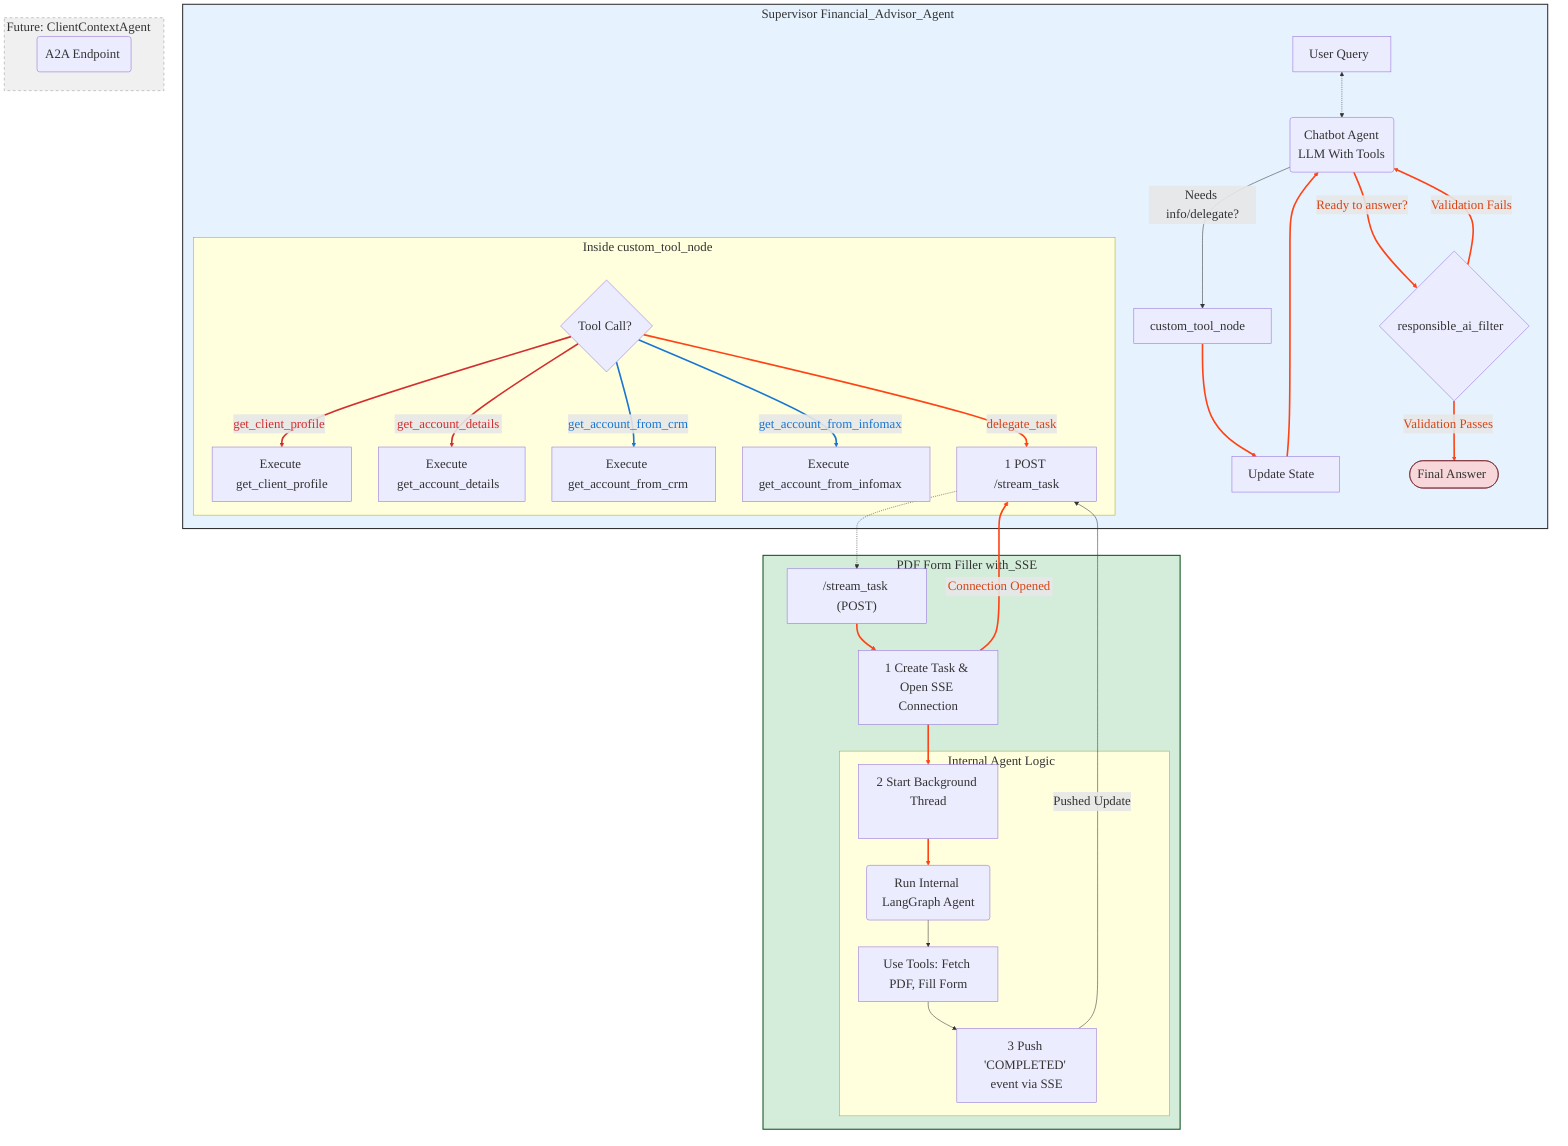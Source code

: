 %%{init: {"themeVariables": {
  "fontSize": "24px",
  "fontFamily": "Arial, sans-serif"
}}}%%
graph TD
    subgraph FinancialAdvisorAgent [Supervisor Financial_Advisor_Agent]
        direction LR
        A[User Query] <-.-> B(Chatbot Agent<BR/> LLM With Tools);
        B -- "Needs info/delegate?" --> C[custom_tool_node];
        
        subgraph A2A_Client_Logic [Inside custom_tool_node]
            direction TB
            C1{Tool Call?}
            C1 -- "get_client_profile" --> C2[Execute get_client_profile];
            C1 -- "get_account_details" --> C2-1[Execute get_account_details];
            C1 -- "get_account_from_crm" --> C2-2[Execute get_account_from_crm];
            C1 -- "get_account_from_infomax" --> C2-3[Execute get_account_from_infomax];
            C1 -- "delegate_task" --> C3[1 POST /stream_task];
        end

        C --> D[Update State];
        D --> B;

        B -- "Ready to answer?" --> E{responsible_ai_filter};
        E -- "Validation Fails" --> B;
        E -- "Validation Passes" --> F([Final Answer]);
    end

    subgraph PDF-Form-Filler-Agent [PDF&nbsp;Form&nbsp;Filler&nbsp;with_SSE]
        G1["/stream_task (POST)"];
        
        G1 --> H1[1 Create Task & Open SSE Connection];
        H1 -- "Connection Opened" --> C3;
        H1 --> H2[2 Start Background Thread];
        
        subgraph Background_Workflow [Internal Agent Logic]
        
            H2 --> I(Run Internal LangGraph Agent);
            I --> I1[Use Tools: Fetch PDF, Fill Form];
            I1 --> I2[3 Push 'COMPLETED' event via SSE];
        end

        I2 -- "Pushed Update" --> C3;
    end
    
    subgraph ClientContextAgent_Placeholder [Future: ClientContextAgent]
        style ClientContextAgent_Placeholder fill:#f0f0f0,stroke:#999,stroke-dasharray: 5 5
        J(A2A Endpoint);
    end

    %% A2A Communication Links
    C3 -.-> G1;
    
    %% Styling
    style FinancialAdvisorAgent fill:#e6f3ff,stroke:#333,stroke-width:2px
    style PDF-Form-Filler-Agent fill:#d4edda,stroke:#155724,stroke-width:2px
    style F fill:#f8d7da,stroke:#721c24,stroke-width:2px%% Complementary link colors

linkStyle 2,3 stroke:#d32f2f,stroke-width:3px,color:#d32f2f
linkStyle 4,5 stroke:#1976d2,stroke-width:3px,color:#1976d2
linkStyle 6,7,8,9 stroke:#1a237e,stroke-width:3px,color:#1a237e
linkStyle 6,7,8,9,10,11,12,13,14,15 stroke:#ff4315,stroke-width:3px,color:#d84315